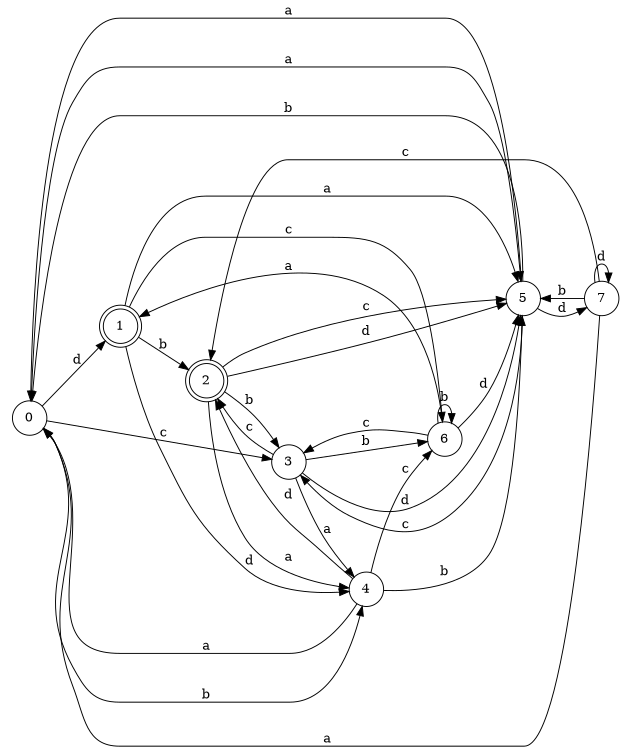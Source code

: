 digraph n7_5 {
__start0 [label="" shape="none"];

rankdir=LR;
size="8,5";

s0 [style="filled", color="black", fillcolor="white" shape="circle", label="0"];
s1 [style="rounded,filled", color="black", fillcolor="white" shape="doublecircle", label="1"];
s2 [style="rounded,filled", color="black", fillcolor="white" shape="doublecircle", label="2"];
s3 [style="filled", color="black", fillcolor="white" shape="circle", label="3"];
s4 [style="filled", color="black", fillcolor="white" shape="circle", label="4"];
s5 [style="filled", color="black", fillcolor="white" shape="circle", label="5"];
s6 [style="filled", color="black", fillcolor="white" shape="circle", label="6"];
s7 [style="filled", color="black", fillcolor="white" shape="circle", label="7"];
s0 -> s5 [label="a"];
s0 -> s4 [label="b"];
s0 -> s3 [label="c"];
s0 -> s1 [label="d"];
s1 -> s5 [label="a"];
s1 -> s2 [label="b"];
s1 -> s6 [label="c"];
s1 -> s4 [label="d"];
s2 -> s4 [label="a"];
s2 -> s3 [label="b"];
s2 -> s5 [label="c"];
s2 -> s5 [label="d"];
s3 -> s4 [label="a"];
s3 -> s6 [label="b"];
s3 -> s2 [label="c"];
s3 -> s5 [label="d"];
s4 -> s0 [label="a"];
s4 -> s5 [label="b"];
s4 -> s6 [label="c"];
s4 -> s2 [label="d"];
s5 -> s0 [label="a"];
s5 -> s0 [label="b"];
s5 -> s3 [label="c"];
s5 -> s7 [label="d"];
s6 -> s1 [label="a"];
s6 -> s6 [label="b"];
s6 -> s3 [label="c"];
s6 -> s5 [label="d"];
s7 -> s0 [label="a"];
s7 -> s5 [label="b"];
s7 -> s2 [label="c"];
s7 -> s7 [label="d"];

}